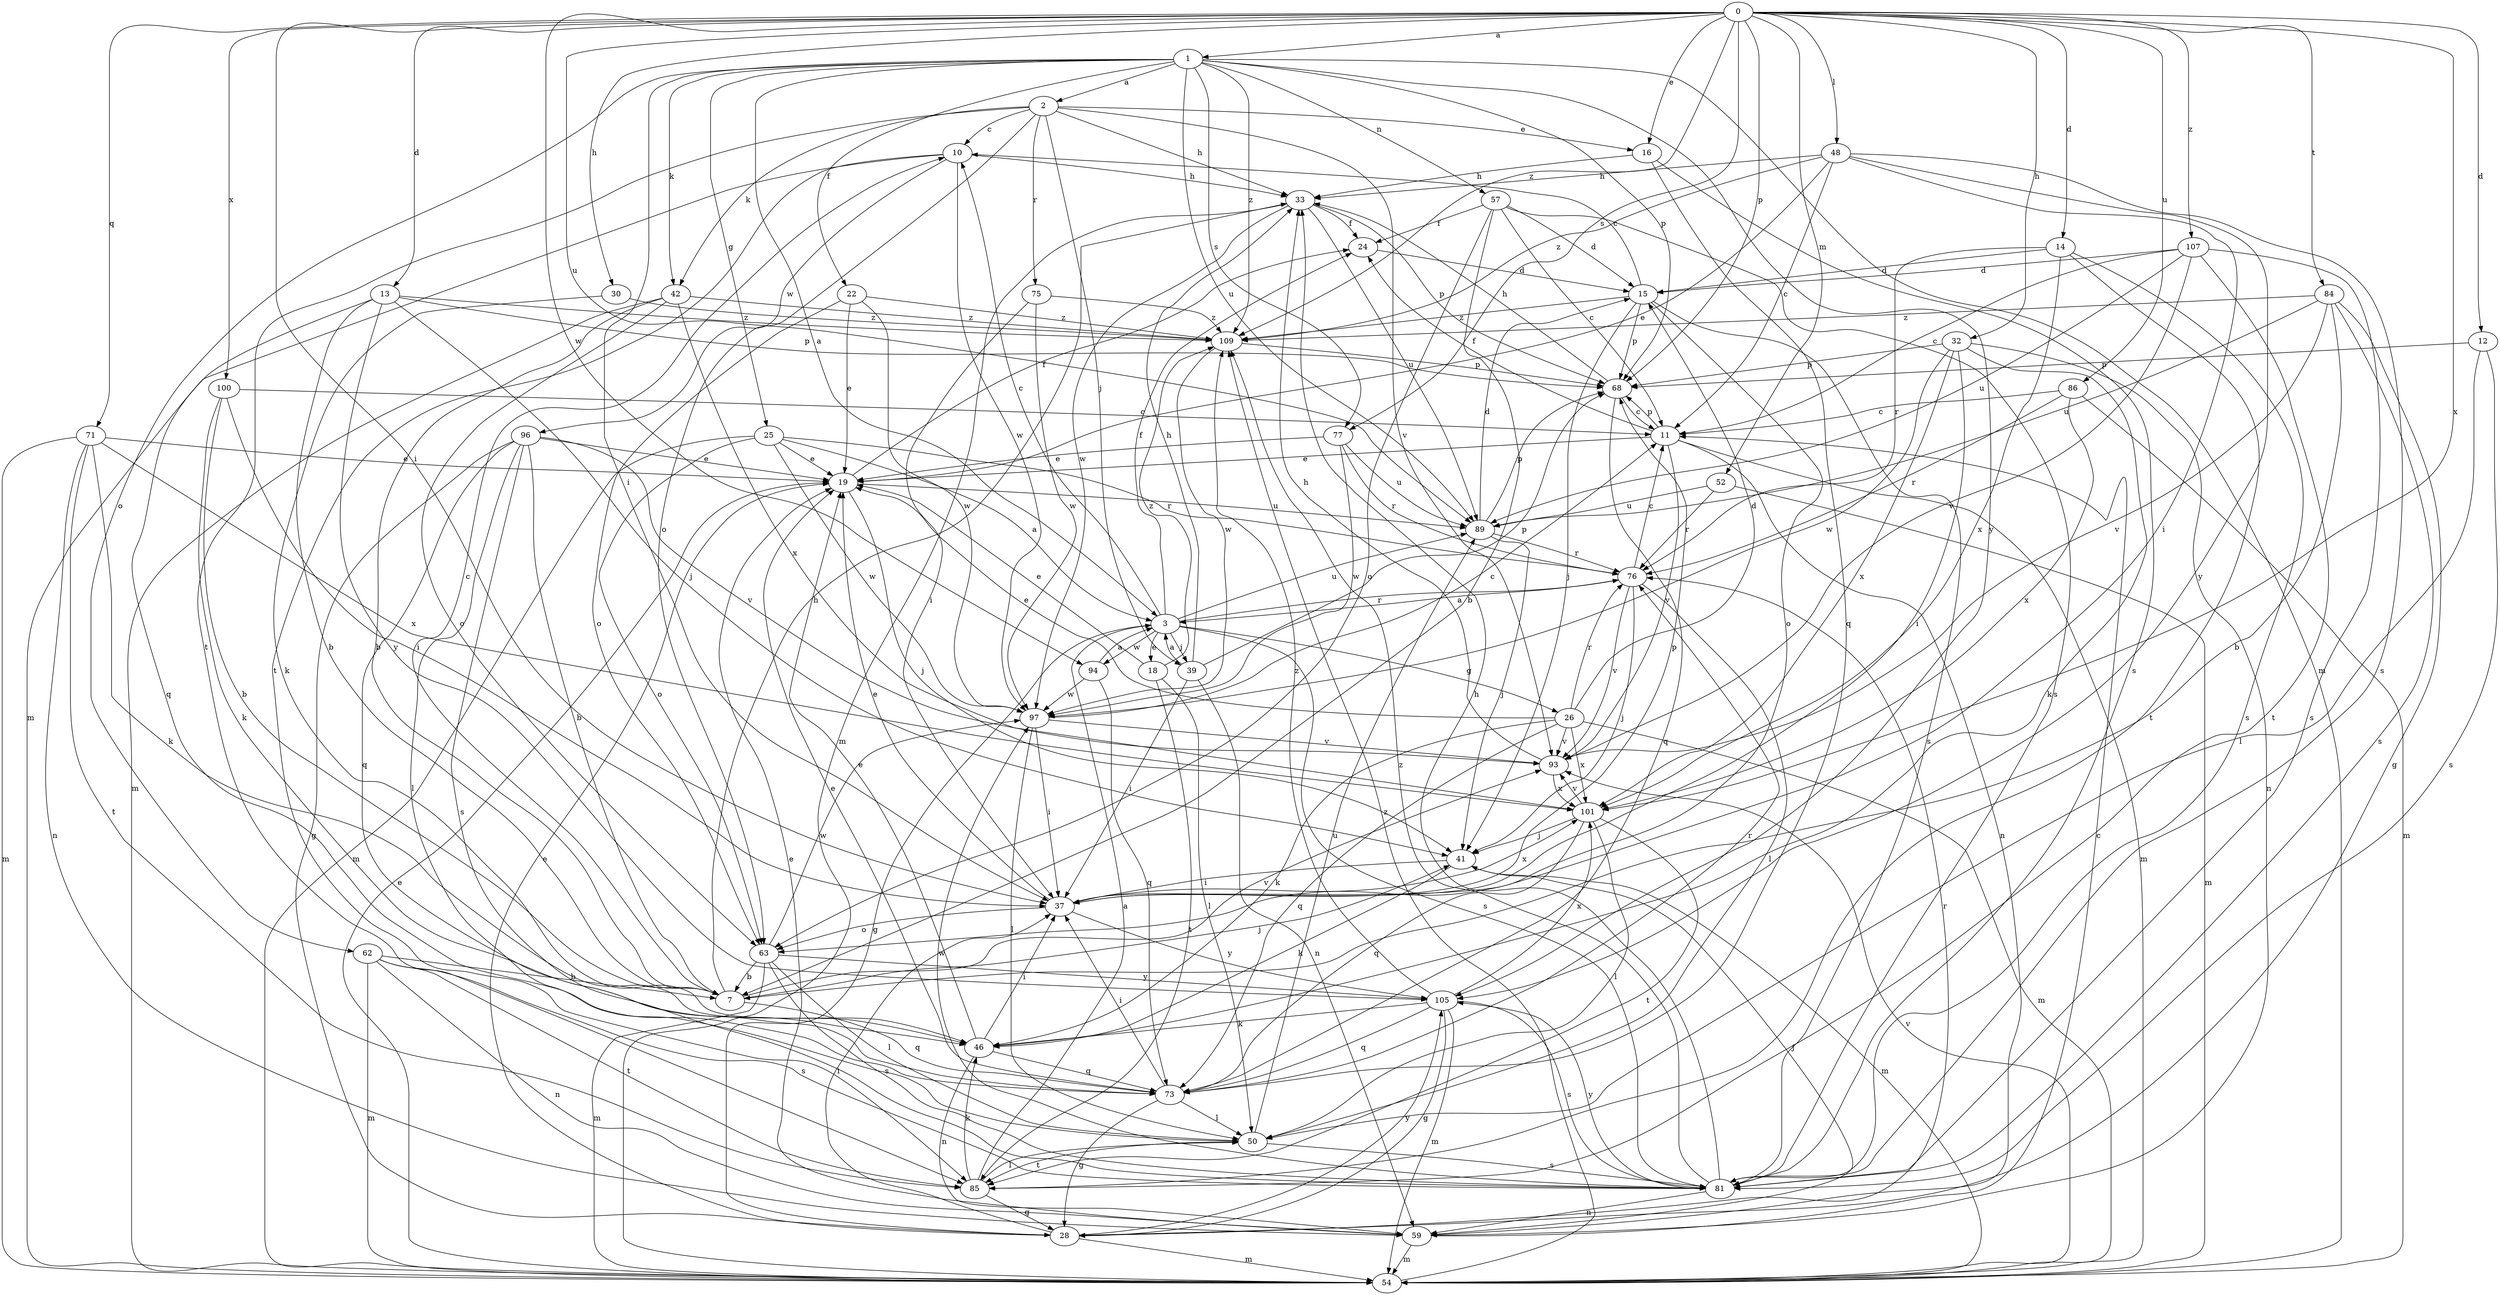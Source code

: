 strict digraph  {
0;
1;
2;
3;
7;
10;
11;
12;
13;
14;
15;
16;
18;
19;
22;
24;
25;
26;
28;
30;
32;
33;
37;
39;
41;
42;
46;
48;
50;
52;
54;
57;
59;
62;
63;
68;
71;
73;
75;
76;
77;
81;
84;
85;
86;
89;
93;
94;
96;
97;
100;
101;
105;
107;
109;
0 -> 1  [label=a];
0 -> 12  [label=d];
0 -> 13  [label=d];
0 -> 14  [label=d];
0 -> 16  [label=e];
0 -> 30  [label=h];
0 -> 32  [label=h];
0 -> 37  [label=i];
0 -> 48  [label=l];
0 -> 52  [label=m];
0 -> 68  [label=p];
0 -> 71  [label=q];
0 -> 77  [label=s];
0 -> 84  [label=t];
0 -> 86  [label=u];
0 -> 89  [label=u];
0 -> 94  [label=w];
0 -> 100  [label=x];
0 -> 101  [label=x];
0 -> 107  [label=z];
0 -> 109  [label=z];
1 -> 2  [label=a];
1 -> 3  [label=a];
1 -> 22  [label=f];
1 -> 25  [label=g];
1 -> 37  [label=i];
1 -> 42  [label=k];
1 -> 54  [label=m];
1 -> 57  [label=n];
1 -> 62  [label=o];
1 -> 68  [label=p];
1 -> 77  [label=s];
1 -> 89  [label=u];
1 -> 105  [label=y];
1 -> 109  [label=z];
2 -> 10  [label=c];
2 -> 16  [label=e];
2 -> 33  [label=h];
2 -> 39  [label=j];
2 -> 42  [label=k];
2 -> 63  [label=o];
2 -> 75  [label=r];
2 -> 85  [label=t];
2 -> 93  [label=v];
3 -> 10  [label=c];
3 -> 18  [label=e];
3 -> 24  [label=f];
3 -> 26  [label=g];
3 -> 28  [label=g];
3 -> 39  [label=j];
3 -> 76  [label=r];
3 -> 81  [label=s];
3 -> 89  [label=u];
3 -> 94  [label=w];
7 -> 10  [label=c];
7 -> 33  [label=h];
7 -> 41  [label=j];
7 -> 73  [label=q];
7 -> 93  [label=v];
10 -> 33  [label=h];
10 -> 54  [label=m];
10 -> 85  [label=t];
10 -> 96  [label=w];
10 -> 97  [label=w];
11 -> 19  [label=e];
11 -> 24  [label=f];
11 -> 54  [label=m];
11 -> 59  [label=n];
11 -> 68  [label=p];
11 -> 93  [label=v];
12 -> 50  [label=l];
12 -> 68  [label=p];
12 -> 81  [label=s];
13 -> 7  [label=b];
13 -> 41  [label=j];
13 -> 68  [label=p];
13 -> 73  [label=q];
13 -> 105  [label=y];
13 -> 109  [label=z];
14 -> 15  [label=d];
14 -> 76  [label=r];
14 -> 81  [label=s];
14 -> 85  [label=t];
14 -> 101  [label=x];
15 -> 10  [label=c];
15 -> 41  [label=j];
15 -> 63  [label=o];
15 -> 68  [label=p];
15 -> 81  [label=s];
15 -> 109  [label=z];
16 -> 33  [label=h];
16 -> 73  [label=q];
16 -> 81  [label=s];
18 -> 19  [label=e];
18 -> 50  [label=l];
18 -> 85  [label=t];
18 -> 109  [label=z];
19 -> 24  [label=f];
19 -> 41  [label=j];
19 -> 89  [label=u];
22 -> 19  [label=e];
22 -> 63  [label=o];
22 -> 97  [label=w];
22 -> 109  [label=z];
24 -> 15  [label=d];
25 -> 3  [label=a];
25 -> 19  [label=e];
25 -> 54  [label=m];
25 -> 63  [label=o];
25 -> 76  [label=r];
25 -> 97  [label=w];
26 -> 15  [label=d];
26 -> 19  [label=e];
26 -> 46  [label=k];
26 -> 54  [label=m];
26 -> 73  [label=q];
26 -> 76  [label=r];
26 -> 93  [label=v];
26 -> 101  [label=x];
28 -> 19  [label=e];
28 -> 37  [label=i];
28 -> 54  [label=m];
28 -> 76  [label=r];
28 -> 105  [label=y];
30 -> 46  [label=k];
30 -> 109  [label=z];
32 -> 37  [label=i];
32 -> 46  [label=k];
32 -> 59  [label=n];
32 -> 68  [label=p];
32 -> 97  [label=w];
32 -> 101  [label=x];
33 -> 24  [label=f];
33 -> 54  [label=m];
33 -> 68  [label=p];
33 -> 89  [label=u];
33 -> 97  [label=w];
37 -> 19  [label=e];
37 -> 63  [label=o];
37 -> 68  [label=p];
37 -> 101  [label=x];
37 -> 105  [label=y];
39 -> 3  [label=a];
39 -> 33  [label=h];
39 -> 37  [label=i];
39 -> 59  [label=n];
39 -> 68  [label=p];
41 -> 37  [label=i];
41 -> 46  [label=k];
41 -> 54  [label=m];
42 -> 7  [label=b];
42 -> 54  [label=m];
42 -> 63  [label=o];
42 -> 101  [label=x];
42 -> 109  [label=z];
46 -> 19  [label=e];
46 -> 37  [label=i];
46 -> 59  [label=n];
46 -> 73  [label=q];
48 -> 11  [label=c];
48 -> 19  [label=e];
48 -> 33  [label=h];
48 -> 37  [label=i];
48 -> 81  [label=s];
48 -> 105  [label=y];
48 -> 109  [label=z];
50 -> 81  [label=s];
50 -> 85  [label=t];
50 -> 89  [label=u];
52 -> 54  [label=m];
52 -> 76  [label=r];
52 -> 89  [label=u];
54 -> 19  [label=e];
54 -> 93  [label=v];
54 -> 109  [label=z];
57 -> 7  [label=b];
57 -> 11  [label=c];
57 -> 15  [label=d];
57 -> 24  [label=f];
57 -> 63  [label=o];
57 -> 81  [label=s];
59 -> 11  [label=c];
59 -> 19  [label=e];
59 -> 41  [label=j];
59 -> 54  [label=m];
62 -> 7  [label=b];
62 -> 54  [label=m];
62 -> 59  [label=n];
62 -> 81  [label=s];
62 -> 85  [label=t];
63 -> 7  [label=b];
63 -> 50  [label=l];
63 -> 54  [label=m];
63 -> 81  [label=s];
63 -> 97  [label=w];
63 -> 105  [label=y];
68 -> 11  [label=c];
68 -> 33  [label=h];
68 -> 73  [label=q];
71 -> 19  [label=e];
71 -> 46  [label=k];
71 -> 54  [label=m];
71 -> 59  [label=n];
71 -> 85  [label=t];
71 -> 101  [label=x];
73 -> 19  [label=e];
73 -> 28  [label=g];
73 -> 37  [label=i];
73 -> 50  [label=l];
73 -> 76  [label=r];
75 -> 37  [label=i];
75 -> 97  [label=w];
75 -> 109  [label=z];
76 -> 3  [label=a];
76 -> 11  [label=c];
76 -> 41  [label=j];
76 -> 50  [label=l];
76 -> 93  [label=v];
77 -> 19  [label=e];
77 -> 76  [label=r];
77 -> 89  [label=u];
77 -> 97  [label=w];
81 -> 33  [label=h];
81 -> 59  [label=n];
81 -> 97  [label=w];
81 -> 105  [label=y];
81 -> 109  [label=z];
84 -> 7  [label=b];
84 -> 28  [label=g];
84 -> 81  [label=s];
84 -> 89  [label=u];
84 -> 93  [label=v];
84 -> 109  [label=z];
85 -> 3  [label=a];
85 -> 28  [label=g];
85 -> 46  [label=k];
85 -> 50  [label=l];
86 -> 11  [label=c];
86 -> 54  [label=m];
86 -> 76  [label=r];
86 -> 101  [label=x];
89 -> 15  [label=d];
89 -> 41  [label=j];
89 -> 68  [label=p];
89 -> 76  [label=r];
93 -> 33  [label=h];
93 -> 101  [label=x];
94 -> 3  [label=a];
94 -> 73  [label=q];
94 -> 97  [label=w];
96 -> 7  [label=b];
96 -> 19  [label=e];
96 -> 28  [label=g];
96 -> 50  [label=l];
96 -> 73  [label=q];
96 -> 81  [label=s];
96 -> 93  [label=v];
97 -> 11  [label=c];
97 -> 37  [label=i];
97 -> 50  [label=l];
97 -> 93  [label=v];
100 -> 7  [label=b];
100 -> 11  [label=c];
100 -> 37  [label=i];
100 -> 46  [label=k];
101 -> 41  [label=j];
101 -> 50  [label=l];
101 -> 73  [label=q];
101 -> 85  [label=t];
101 -> 93  [label=v];
105 -> 28  [label=g];
105 -> 46  [label=k];
105 -> 54  [label=m];
105 -> 73  [label=q];
105 -> 81  [label=s];
105 -> 101  [label=x];
105 -> 109  [label=z];
107 -> 11  [label=c];
107 -> 15  [label=d];
107 -> 81  [label=s];
107 -> 85  [label=t];
107 -> 89  [label=u];
107 -> 93  [label=v];
109 -> 68  [label=p];
109 -> 97  [label=w];
}
